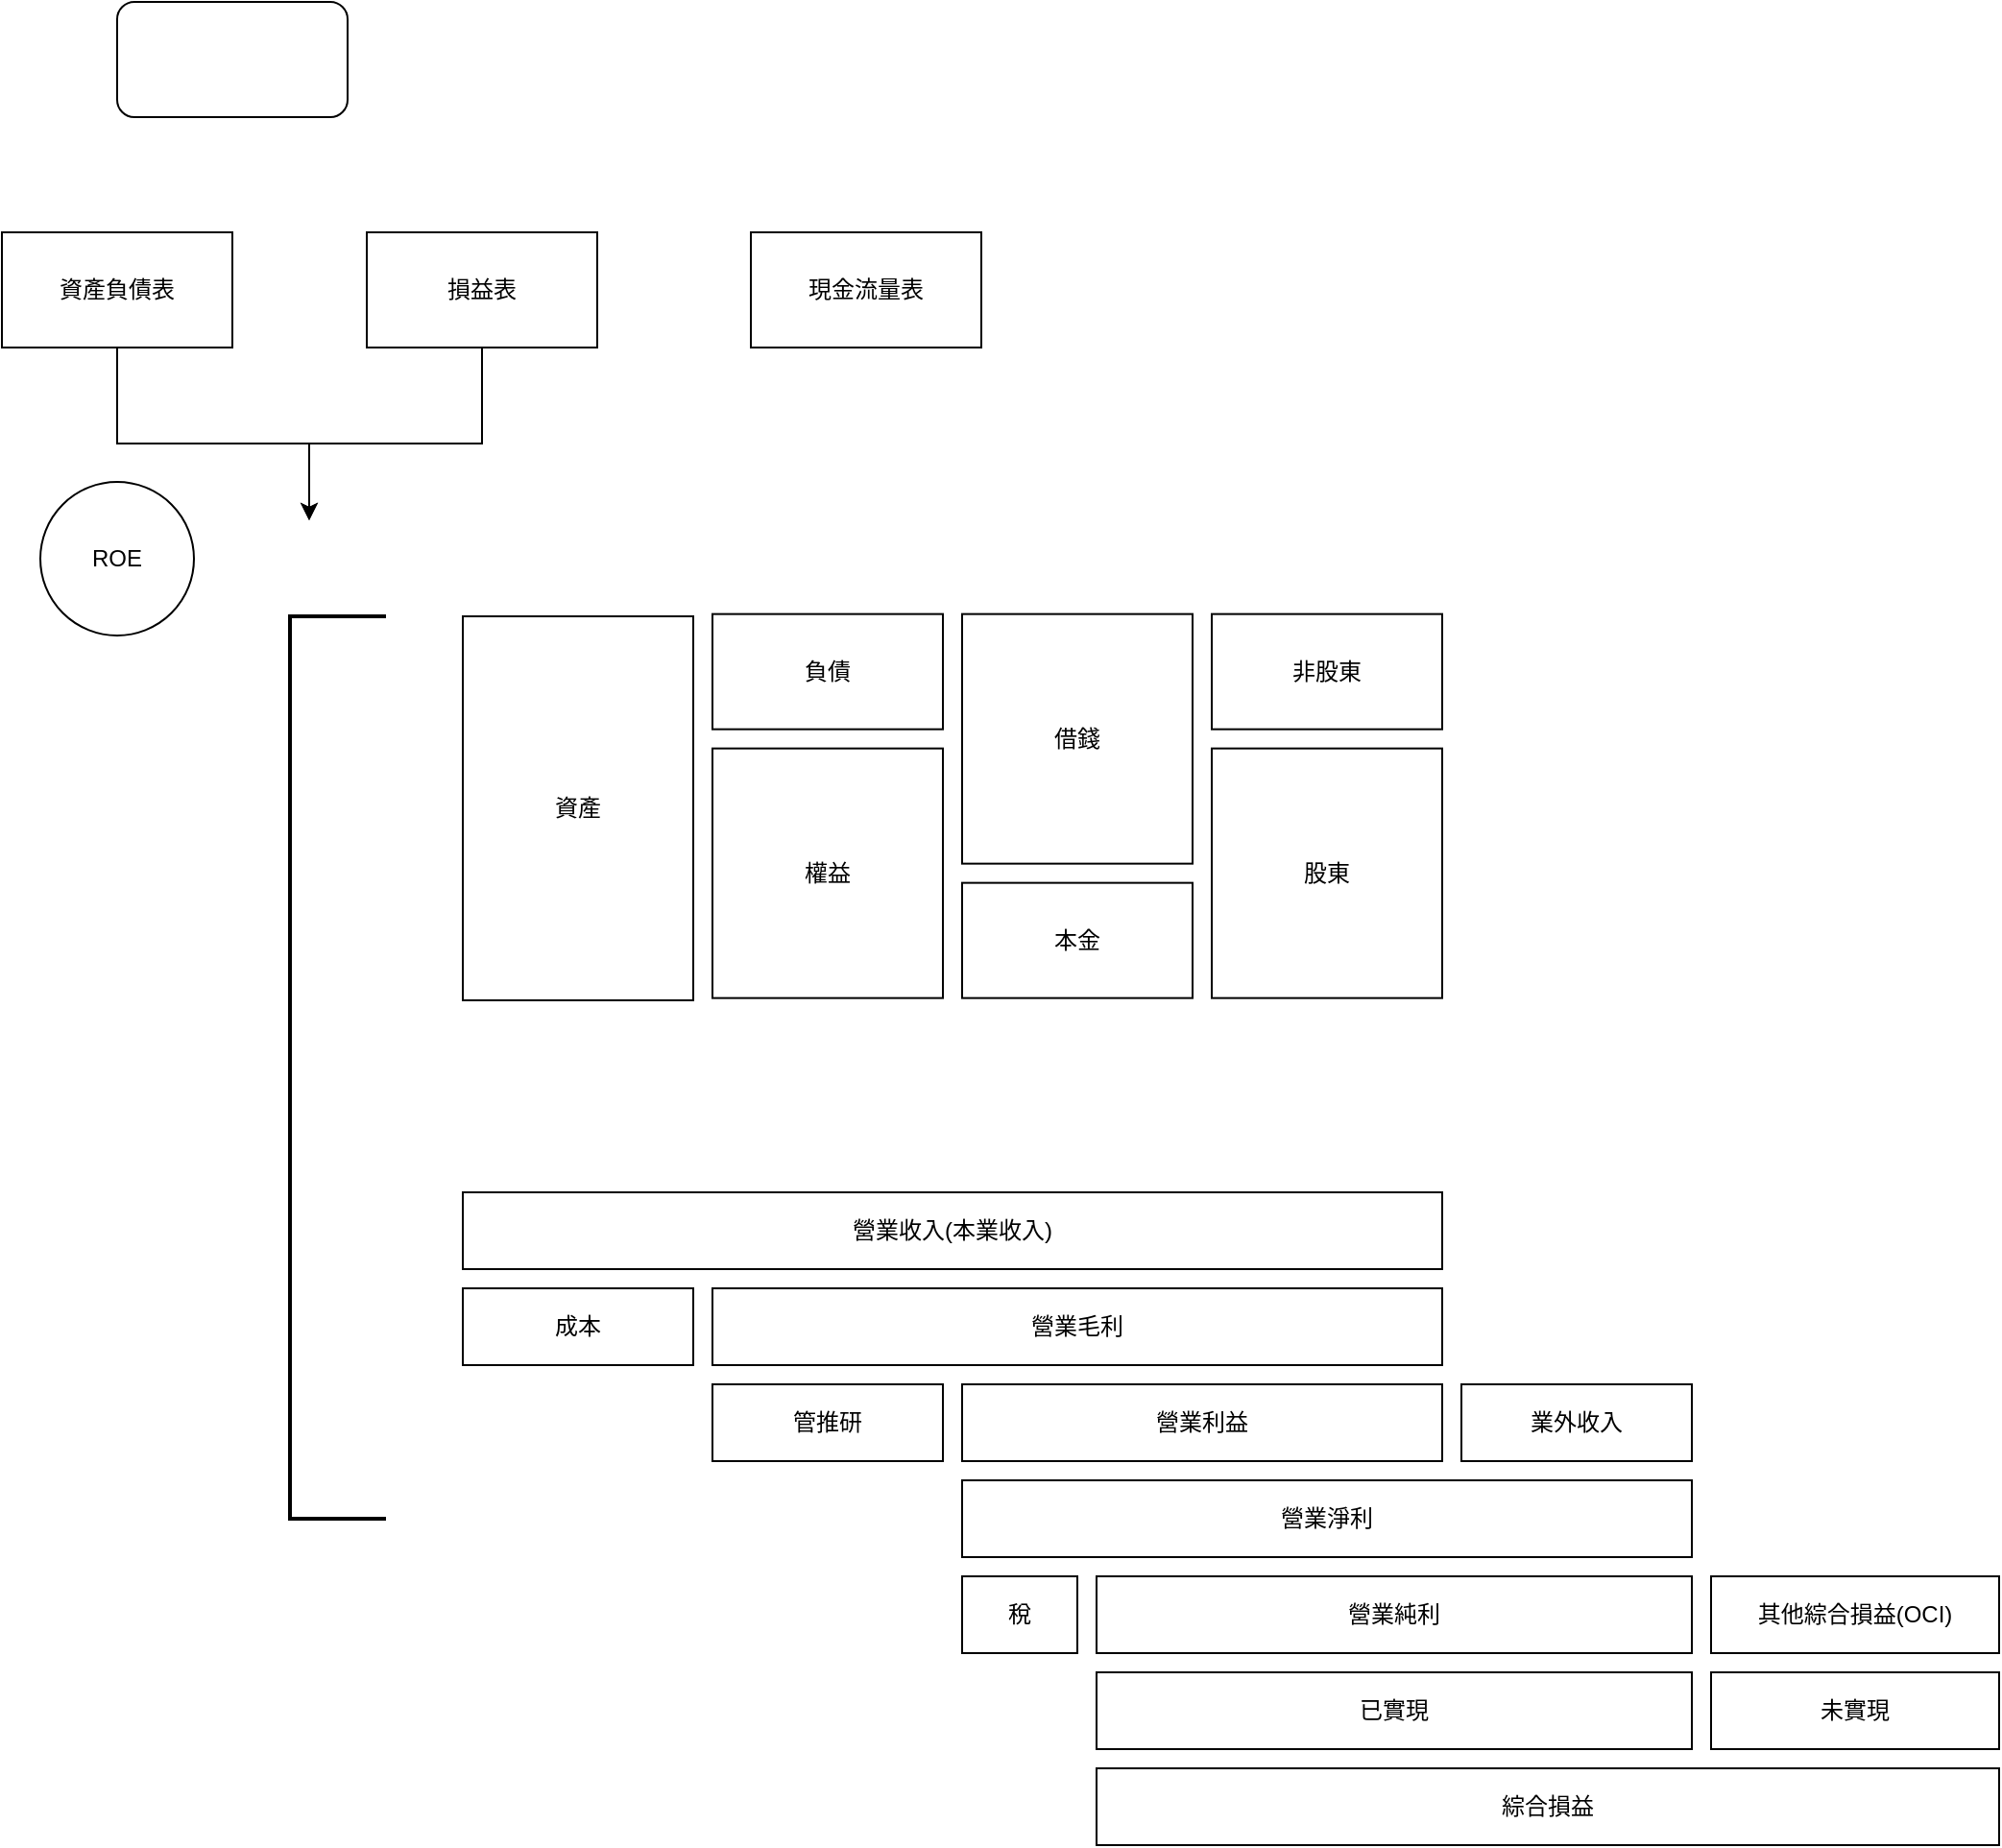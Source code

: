 <mxfile version="16.2.2" type="github">
  <diagram id="h4U1oSsqSHgE3TAhsM1b" name="Page-1">
    <mxGraphModel dx="962" dy="528" grid="1" gridSize="10" guides="1" tooltips="1" connect="1" arrows="1" fold="1" page="1" pageScale="1" pageWidth="827" pageHeight="1169" math="0" shadow="0">
      <root>
        <mxCell id="0" />
        <mxCell id="1" parent="0" />
        <mxCell id="Hc0kCr5w49Jbdoi-dQrj-2" value="" style="rounded=1;whiteSpace=wrap;html=1;" vertex="1" parent="1">
          <mxGeometry x="220" y="80" width="120" height="60" as="geometry" />
        </mxCell>
        <mxCell id="Hc0kCr5w49Jbdoi-dQrj-8" style="edgeStyle=orthogonalEdgeStyle;rounded=0;orthogonalLoop=1;jettySize=auto;html=1;exitX=0.5;exitY=1;exitDx=0;exitDy=0;" edge="1" parent="1" source="Hc0kCr5w49Jbdoi-dQrj-3">
          <mxGeometry relative="1" as="geometry">
            <mxPoint x="320" y="350" as="targetPoint" />
            <Array as="points">
              <mxPoint x="410" y="310" />
              <mxPoint x="320" y="310" />
            </Array>
          </mxGeometry>
        </mxCell>
        <mxCell id="Hc0kCr5w49Jbdoi-dQrj-3" value="損益表" style="rounded=0;whiteSpace=wrap;html=1;" vertex="1" parent="1">
          <mxGeometry x="350" y="200" width="120" height="60" as="geometry" />
        </mxCell>
        <mxCell id="Hc0kCr5w49Jbdoi-dQrj-7" style="edgeStyle=orthogonalEdgeStyle;rounded=0;orthogonalLoop=1;jettySize=auto;html=1;exitX=0.5;exitY=1;exitDx=0;exitDy=0;" edge="1" parent="1" source="Hc0kCr5w49Jbdoi-dQrj-4">
          <mxGeometry relative="1" as="geometry">
            <mxPoint x="320" y="350" as="targetPoint" />
            <Array as="points">
              <mxPoint x="220" y="310" />
              <mxPoint x="320" y="310" />
            </Array>
          </mxGeometry>
        </mxCell>
        <mxCell id="Hc0kCr5w49Jbdoi-dQrj-4" value="資產負債表" style="rounded=0;whiteSpace=wrap;html=1;" vertex="1" parent="1">
          <mxGeometry x="160" y="200" width="120" height="60" as="geometry" />
        </mxCell>
        <mxCell id="Hc0kCr5w49Jbdoi-dQrj-5" value="現金流量表" style="rounded=0;whiteSpace=wrap;html=1;" vertex="1" parent="1">
          <mxGeometry x="550" y="200" width="120" height="60" as="geometry" />
        </mxCell>
        <mxCell id="Hc0kCr5w49Jbdoi-dQrj-9" value="ROE" style="ellipse;whiteSpace=wrap;html=1;aspect=fixed;" vertex="1" parent="1">
          <mxGeometry x="180" y="330" width="80" height="80" as="geometry" />
        </mxCell>
        <mxCell id="Hc0kCr5w49Jbdoi-dQrj-10" value="本金" style="rounded=0;whiteSpace=wrap;html=1;" vertex="1" parent="1">
          <mxGeometry x="660" y="538.82" width="120" height="60" as="geometry" />
        </mxCell>
        <mxCell id="Hc0kCr5w49Jbdoi-dQrj-11" value="借錢" style="rounded=0;whiteSpace=wrap;html=1;" vertex="1" parent="1">
          <mxGeometry x="660" y="398.82" width="120" height="130" as="geometry" />
        </mxCell>
        <mxCell id="Hc0kCr5w49Jbdoi-dQrj-12" value="股東" style="rounded=0;whiteSpace=wrap;html=1;" vertex="1" parent="1">
          <mxGeometry x="790" y="468.82" width="120" height="130" as="geometry" />
        </mxCell>
        <mxCell id="Hc0kCr5w49Jbdoi-dQrj-13" value="非股東" style="rounded=0;whiteSpace=wrap;html=1;" vertex="1" parent="1">
          <mxGeometry x="790" y="398.82" width="120" height="60" as="geometry" />
        </mxCell>
        <mxCell id="Hc0kCr5w49Jbdoi-dQrj-15" style="edgeStyle=orthogonalEdgeStyle;rounded=0;orthogonalLoop=1;jettySize=auto;html=1;exitX=0.5;exitY=1;exitDx=0;exitDy=0;" edge="1" parent="1" source="Hc0kCr5w49Jbdoi-dQrj-12" target="Hc0kCr5w49Jbdoi-dQrj-12">
          <mxGeometry relative="1" as="geometry" />
        </mxCell>
        <mxCell id="Hc0kCr5w49Jbdoi-dQrj-17" value="資產" style="rounded=0;whiteSpace=wrap;html=1;" vertex="1" parent="1">
          <mxGeometry x="400" y="400" width="120" height="200" as="geometry" />
        </mxCell>
        <mxCell id="Hc0kCr5w49Jbdoi-dQrj-18" value="權益" style="rounded=0;whiteSpace=wrap;html=1;" vertex="1" parent="1">
          <mxGeometry x="530" y="468.82" width="120" height="130" as="geometry" />
        </mxCell>
        <mxCell id="Hc0kCr5w49Jbdoi-dQrj-19" value="負債" style="rounded=0;whiteSpace=wrap;html=1;" vertex="1" parent="1">
          <mxGeometry x="530" y="398.82" width="120" height="60" as="geometry" />
        </mxCell>
        <mxCell id="Hc0kCr5w49Jbdoi-dQrj-20" value="營業收入(本業收入)" style="rounded=0;whiteSpace=wrap;html=1;" vertex="1" parent="1">
          <mxGeometry x="400" y="700" width="510" height="40" as="geometry" />
        </mxCell>
        <mxCell id="Hc0kCr5w49Jbdoi-dQrj-21" value="營業毛利" style="rounded=0;whiteSpace=wrap;html=1;" vertex="1" parent="1">
          <mxGeometry x="530" y="750" width="380" height="40" as="geometry" />
        </mxCell>
        <mxCell id="Hc0kCr5w49Jbdoi-dQrj-22" value="" style="strokeWidth=2;html=1;shape=mxgraph.flowchart.annotation_1;align=left;pointerEvents=1;" vertex="1" parent="1">
          <mxGeometry x="310" y="400" width="50" height="470" as="geometry" />
        </mxCell>
        <mxCell id="Hc0kCr5w49Jbdoi-dQrj-25" value="成本" style="rounded=0;whiteSpace=wrap;html=1;" vertex="1" parent="1">
          <mxGeometry x="400" y="750" width="120" height="40" as="geometry" />
        </mxCell>
        <mxCell id="Hc0kCr5w49Jbdoi-dQrj-27" value="管推研" style="rounded=0;whiteSpace=wrap;html=1;" vertex="1" parent="1">
          <mxGeometry x="530" y="800" width="120" height="40" as="geometry" />
        </mxCell>
        <mxCell id="Hc0kCr5w49Jbdoi-dQrj-28" value="業外收入" style="rounded=0;whiteSpace=wrap;html=1;" vertex="1" parent="1">
          <mxGeometry x="920" y="800" width="120" height="40" as="geometry" />
        </mxCell>
        <mxCell id="Hc0kCr5w49Jbdoi-dQrj-31" value="營業利益" style="rounded=0;whiteSpace=wrap;html=1;" vertex="1" parent="1">
          <mxGeometry x="660" y="800" width="250" height="40" as="geometry" />
        </mxCell>
        <mxCell id="Hc0kCr5w49Jbdoi-dQrj-32" value="營業淨利" style="rounded=0;whiteSpace=wrap;html=1;" vertex="1" parent="1">
          <mxGeometry x="660" y="850" width="380" height="40" as="geometry" />
        </mxCell>
        <mxCell id="Hc0kCr5w49Jbdoi-dQrj-33" value="稅" style="rounded=0;whiteSpace=wrap;html=1;" vertex="1" parent="1">
          <mxGeometry x="660" y="900" width="60" height="40" as="geometry" />
        </mxCell>
        <mxCell id="Hc0kCr5w49Jbdoi-dQrj-34" value="營業純利" style="rounded=0;whiteSpace=wrap;html=1;" vertex="1" parent="1">
          <mxGeometry x="730" y="900" width="310" height="40" as="geometry" />
        </mxCell>
        <mxCell id="Hc0kCr5w49Jbdoi-dQrj-35" value="其他綜合損益(OCI)" style="rounded=0;whiteSpace=wrap;html=1;" vertex="1" parent="1">
          <mxGeometry x="1050" y="900" width="150" height="40" as="geometry" />
        </mxCell>
        <mxCell id="Hc0kCr5w49Jbdoi-dQrj-36" value="綜合損益" style="rounded=0;whiteSpace=wrap;html=1;" vertex="1" parent="1">
          <mxGeometry x="730" y="1000" width="470" height="40" as="geometry" />
        </mxCell>
        <mxCell id="Hc0kCr5w49Jbdoi-dQrj-37" value="已實現" style="rounded=0;whiteSpace=wrap;html=1;" vertex="1" parent="1">
          <mxGeometry x="730" y="950" width="310" height="40" as="geometry" />
        </mxCell>
        <mxCell id="Hc0kCr5w49Jbdoi-dQrj-39" value="未實現" style="rounded=0;whiteSpace=wrap;html=1;" vertex="1" parent="1">
          <mxGeometry x="1050" y="950" width="150" height="40" as="geometry" />
        </mxCell>
      </root>
    </mxGraphModel>
  </diagram>
</mxfile>
